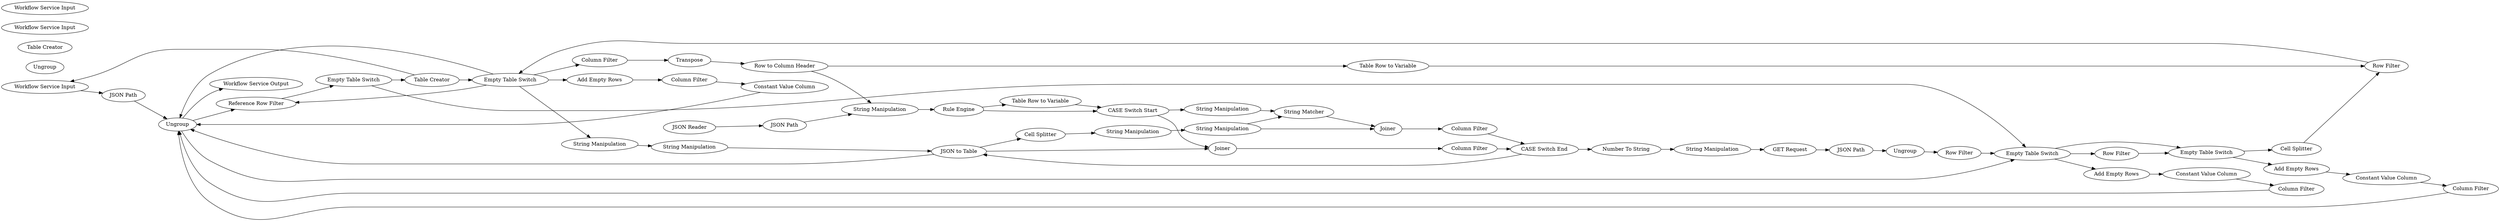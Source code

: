 digraph {
	12 [label="Workflow Service Input"]
	13 [label="Workflow Service Output"]
	54 [label="GET Request"]
	61 [label="Table Row to Variable"]
	75 [label="JSON Path"]
	76 [label=Ungroup]
	77 [label="Row Filter"]
	78 [label="Row Filter"]
	80 [label="Cell Splitter"]
	81 [label="Row Filter"]
	82 [label="String Manipulation"]
	83 [label="String Manipulation"]
	84 [label="String Manipulation"]
	87 [label="Column Filter"]
	2 [label="JSON Path"]
	41 [label="String Matcher"]
	42 [label="String Manipulation"]
	43 [label="String Manipulation"]
	44 [label="Cell Splitter"]
	47 [label=Joiner]
	69 [label="String Manipulation"]
	87 [label="JSON to Table"]
	88 [label=Ungroup]
	89 [label="Rule Engine"]
	90 [label="CASE Switch Start"]
	91 [label="String Manipulation"]
	92 [label="Table Row to Variable"]
	93 [label=Joiner]
	94 [label="CASE Switch End"]
	95 [label="JSON Reader"]
	96 [label="Column Filter"]
	97 [label="Column Filter"]
	159 [label="Number To String"]
	180 [label=Transpose]
	181 [label="Row to Column Header"]
	188 [label="Column Filter"]
	189 [label="CASE Switch End"]
	176 [label="JSON Path"]
	189 [label=Ungroup]
	190 [label="Reference Row Filter"]
	192 [label="Table Creator"]
	193 [label="Empty Table Switch"]
	194 [label="String Manipulation"]
	195 [label=Concatenate]
	196 [label="Column Filter"]
	197 [label="Column Filter"]
	194 [label="Table Creator"]
	195 [label="Empty Table Switch"]
	196 [label="Empty Table Switch"]
	197 [label="Empty Table Switch"]
	198 [label="Constant Value Column"]
	199 [label="Constant Value Column"]
	200 [label="Constant Value Column"]
	202 [label="Column Filter"]
	203 [label="Column Filter"]
	204 [label="Column Filter"]
	205 [label="Add Empty Rows"]
	206 [label="Add Empty Rows"]
	207 [label="Add Empty Rows"]
	16 [label="Workflow Service Input"]
	20 [label="Workflow Service Input"]
	2 -> 91
	41 -> 47
	42 -> 41
	43 -> 41
	43 -> 47
	44 -> 69
	47 -> 97
	69 -> 43
	87 -> 93
	87 -> 44
	94 -> 87
	89 -> 90
	89 -> 92
	90 -> 93
	90 -> 42
	91 -> 89
	92 -> 90
	93 -> 96
	95 -> 2
	96 -> 94
	97 -> 94
	176 -> 189
	189 -> 190
	189 -> 195
	190 -> 193
	197 -> 190
	193 -> 195
	193 -> 194
	194 -> 197
	195 -> 196
	12 -> 176
	54 -> 75
	61 -> 81
	75 -> 76
	76 -> 77
	77 -> 195
	78 -> 196
	80 -> 81
	81 -> 197
	82 -> 87
	83 -> 82
	84 -> 54
	87 -> 189
	94 -> 159
	159 -> 84
	180 -> 181
	181 -> 61
	181 -> 91
	188 -> 180
	189 -> 13
	197 -> 188
	197 -> 189
	194 -> 12
	195 -> 78
	195 -> 206
	196 -> 205
	196 -> 80
	197 -> 207
	197 -> 83
	198 -> 202
	199 -> 204
	200 -> 189
	202 -> 189
	203 -> 200
	204 -> 189
	205 -> 198
	206 -> 199
	207 -> 203
	rankdir=LR
}
